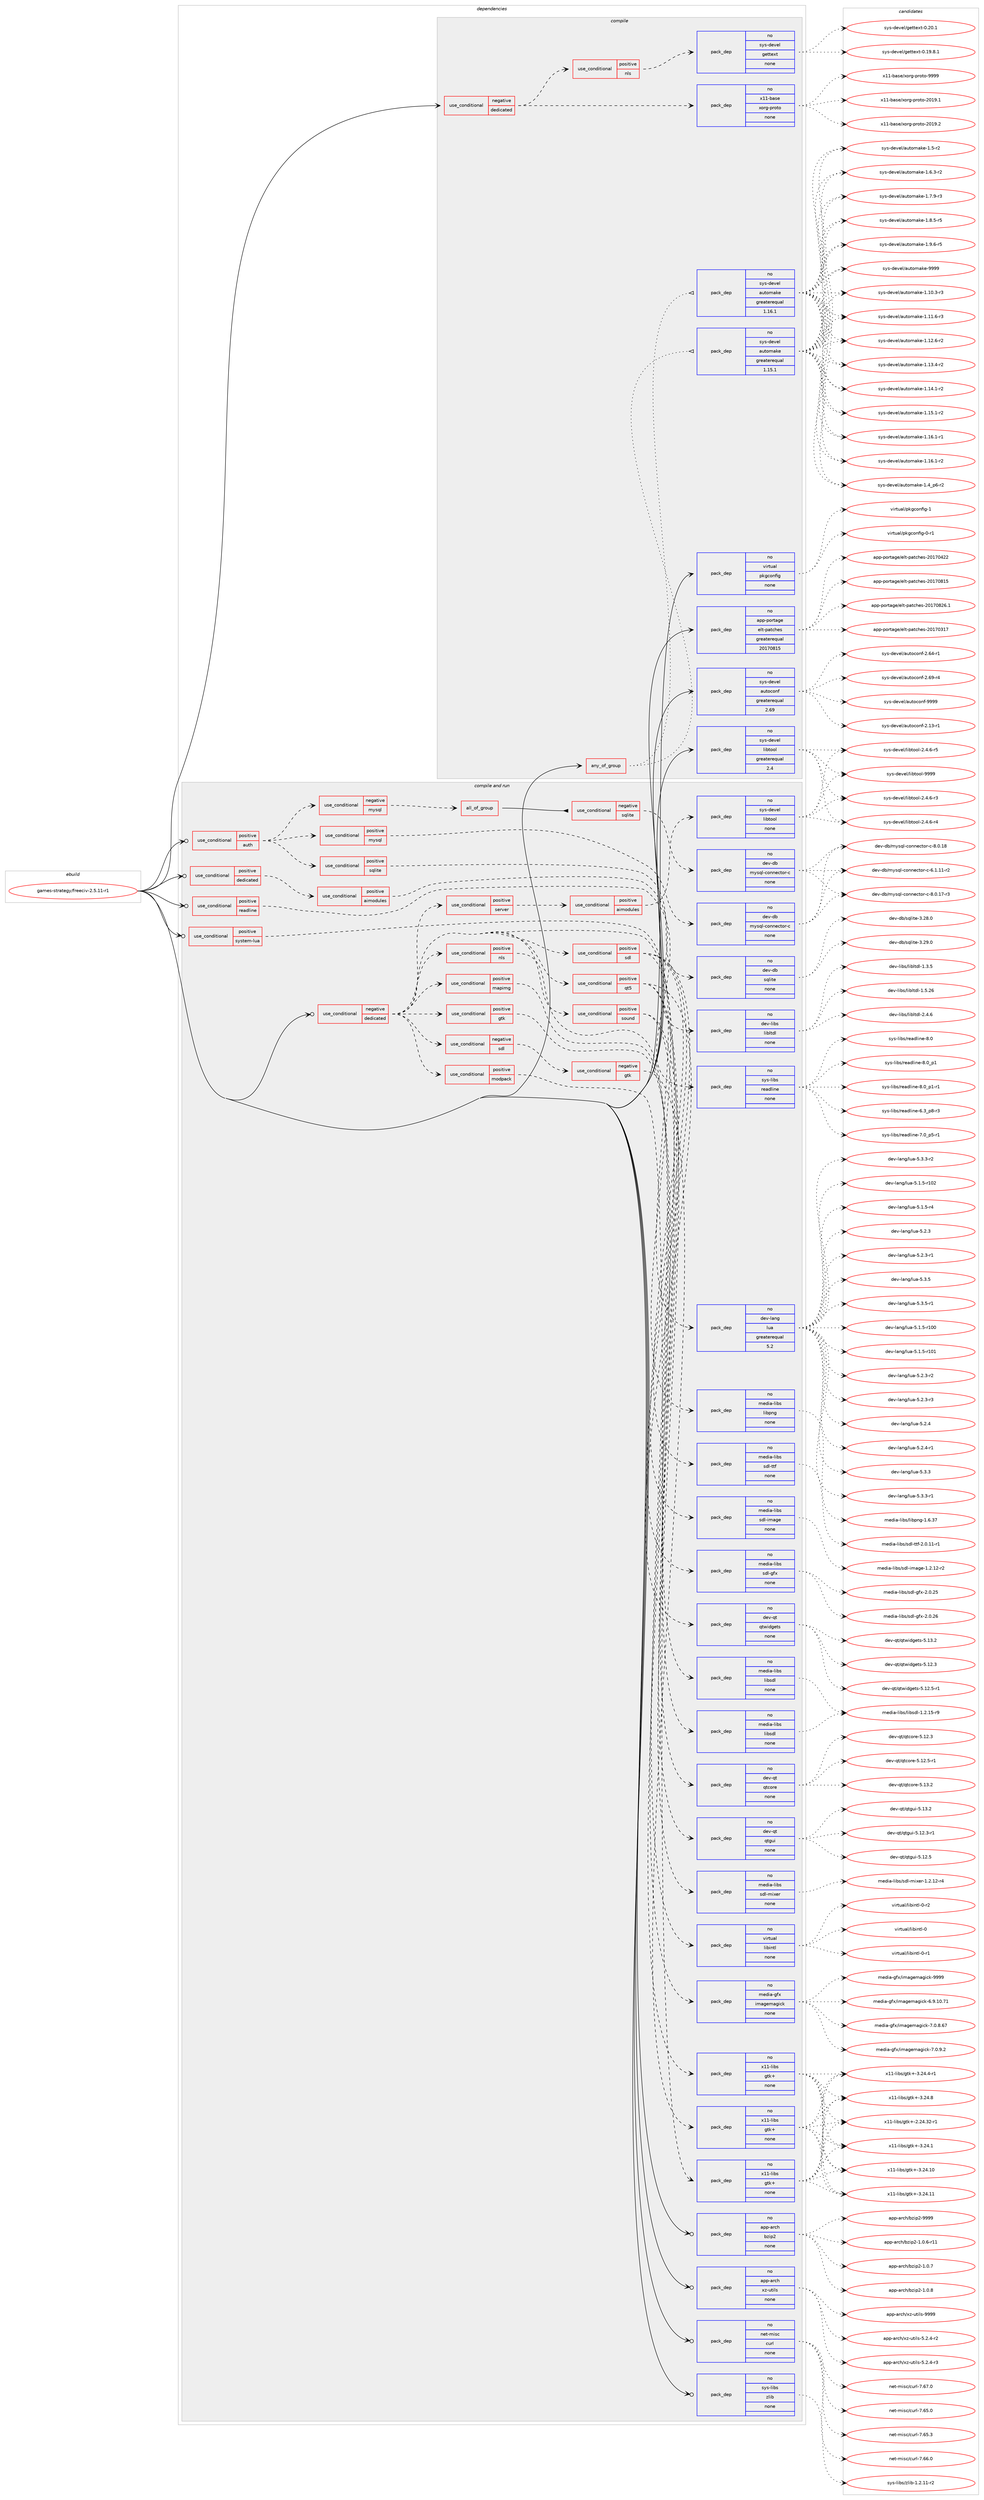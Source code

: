 digraph prolog {

# *************
# Graph options
# *************

newrank=true;
concentrate=true;
compound=true;
graph [rankdir=LR,fontname=Helvetica,fontsize=10,ranksep=1.5];#, ranksep=2.5, nodesep=0.2];
edge  [arrowhead=vee];
node  [fontname=Helvetica,fontsize=10];

# **********
# The ebuild
# **********

subgraph cluster_leftcol {
color=gray;
rank=same;
label=<<i>ebuild</i>>;
id [label="games-strategy/freeciv-2.5.11-r1", color=red, width=4, href="../games-strategy/freeciv-2.5.11-r1.svg"];
}

# ****************
# The dependencies
# ****************

subgraph cluster_midcol {
color=gray;
label=<<i>dependencies</i>>;
subgraph cluster_compile {
fillcolor="#eeeeee";
style=filled;
label=<<i>compile</i>>;
subgraph any12143 {
dependency743578 [label=<<TABLE BORDER="0" CELLBORDER="1" CELLSPACING="0" CELLPADDING="4"><TR><TD CELLPADDING="10">any_of_group</TD></TR></TABLE>>, shape=none, color=red];subgraph pack545797 {
dependency743579 [label=<<TABLE BORDER="0" CELLBORDER="1" CELLSPACING="0" CELLPADDING="4" WIDTH="220"><TR><TD ROWSPAN="6" CELLPADDING="30">pack_dep</TD></TR><TR><TD WIDTH="110">no</TD></TR><TR><TD>sys-devel</TD></TR><TR><TD>automake</TD></TR><TR><TD>greaterequal</TD></TR><TR><TD>1.16.1</TD></TR></TABLE>>, shape=none, color=blue];
}
dependency743578:e -> dependency743579:w [weight=20,style="dotted",arrowhead="oinv"];
subgraph pack545798 {
dependency743580 [label=<<TABLE BORDER="0" CELLBORDER="1" CELLSPACING="0" CELLPADDING="4" WIDTH="220"><TR><TD ROWSPAN="6" CELLPADDING="30">pack_dep</TD></TR><TR><TD WIDTH="110">no</TD></TR><TR><TD>sys-devel</TD></TR><TR><TD>automake</TD></TR><TR><TD>greaterequal</TD></TR><TR><TD>1.15.1</TD></TR></TABLE>>, shape=none, color=blue];
}
dependency743578:e -> dependency743580:w [weight=20,style="dotted",arrowhead="oinv"];
}
id:e -> dependency743578:w [weight=20,style="solid",arrowhead="vee"];
subgraph cond185259 {
dependency743581 [label=<<TABLE BORDER="0" CELLBORDER="1" CELLSPACING="0" CELLPADDING="4"><TR><TD ROWSPAN="3" CELLPADDING="10">use_conditional</TD></TR><TR><TD>negative</TD></TR><TR><TD>dedicated</TD></TR></TABLE>>, shape=none, color=red];
subgraph pack545799 {
dependency743582 [label=<<TABLE BORDER="0" CELLBORDER="1" CELLSPACING="0" CELLPADDING="4" WIDTH="220"><TR><TD ROWSPAN="6" CELLPADDING="30">pack_dep</TD></TR><TR><TD WIDTH="110">no</TD></TR><TR><TD>x11-base</TD></TR><TR><TD>xorg-proto</TD></TR><TR><TD>none</TD></TR><TR><TD></TD></TR></TABLE>>, shape=none, color=blue];
}
dependency743581:e -> dependency743582:w [weight=20,style="dashed",arrowhead="vee"];
subgraph cond185260 {
dependency743583 [label=<<TABLE BORDER="0" CELLBORDER="1" CELLSPACING="0" CELLPADDING="4"><TR><TD ROWSPAN="3" CELLPADDING="10">use_conditional</TD></TR><TR><TD>positive</TD></TR><TR><TD>nls</TD></TR></TABLE>>, shape=none, color=red];
subgraph pack545800 {
dependency743584 [label=<<TABLE BORDER="0" CELLBORDER="1" CELLSPACING="0" CELLPADDING="4" WIDTH="220"><TR><TD ROWSPAN="6" CELLPADDING="30">pack_dep</TD></TR><TR><TD WIDTH="110">no</TD></TR><TR><TD>sys-devel</TD></TR><TR><TD>gettext</TD></TR><TR><TD>none</TD></TR><TR><TD></TD></TR></TABLE>>, shape=none, color=blue];
}
dependency743583:e -> dependency743584:w [weight=20,style="dashed",arrowhead="vee"];
}
dependency743581:e -> dependency743583:w [weight=20,style="dashed",arrowhead="vee"];
}
id:e -> dependency743581:w [weight=20,style="solid",arrowhead="vee"];
subgraph pack545801 {
dependency743585 [label=<<TABLE BORDER="0" CELLBORDER="1" CELLSPACING="0" CELLPADDING="4" WIDTH="220"><TR><TD ROWSPAN="6" CELLPADDING="30">pack_dep</TD></TR><TR><TD WIDTH="110">no</TD></TR><TR><TD>app-portage</TD></TR><TR><TD>elt-patches</TD></TR><TR><TD>greaterequal</TD></TR><TR><TD>20170815</TD></TR></TABLE>>, shape=none, color=blue];
}
id:e -> dependency743585:w [weight=20,style="solid",arrowhead="vee"];
subgraph pack545802 {
dependency743586 [label=<<TABLE BORDER="0" CELLBORDER="1" CELLSPACING="0" CELLPADDING="4" WIDTH="220"><TR><TD ROWSPAN="6" CELLPADDING="30">pack_dep</TD></TR><TR><TD WIDTH="110">no</TD></TR><TR><TD>sys-devel</TD></TR><TR><TD>autoconf</TD></TR><TR><TD>greaterequal</TD></TR><TR><TD>2.69</TD></TR></TABLE>>, shape=none, color=blue];
}
id:e -> dependency743586:w [weight=20,style="solid",arrowhead="vee"];
subgraph pack545803 {
dependency743587 [label=<<TABLE BORDER="0" CELLBORDER="1" CELLSPACING="0" CELLPADDING="4" WIDTH="220"><TR><TD ROWSPAN="6" CELLPADDING="30">pack_dep</TD></TR><TR><TD WIDTH="110">no</TD></TR><TR><TD>sys-devel</TD></TR><TR><TD>libtool</TD></TR><TR><TD>greaterequal</TD></TR><TR><TD>2.4</TD></TR></TABLE>>, shape=none, color=blue];
}
id:e -> dependency743587:w [weight=20,style="solid",arrowhead="vee"];
subgraph pack545804 {
dependency743588 [label=<<TABLE BORDER="0" CELLBORDER="1" CELLSPACING="0" CELLPADDING="4" WIDTH="220"><TR><TD ROWSPAN="6" CELLPADDING="30">pack_dep</TD></TR><TR><TD WIDTH="110">no</TD></TR><TR><TD>virtual</TD></TR><TR><TD>pkgconfig</TD></TR><TR><TD>none</TD></TR><TR><TD></TD></TR></TABLE>>, shape=none, color=blue];
}
id:e -> dependency743588:w [weight=20,style="solid",arrowhead="vee"];
}
subgraph cluster_compileandrun {
fillcolor="#eeeeee";
style=filled;
label=<<i>compile and run</i>>;
subgraph cond185261 {
dependency743589 [label=<<TABLE BORDER="0" CELLBORDER="1" CELLSPACING="0" CELLPADDING="4"><TR><TD ROWSPAN="3" CELLPADDING="10">use_conditional</TD></TR><TR><TD>negative</TD></TR><TR><TD>dedicated</TD></TR></TABLE>>, shape=none, color=red];
subgraph pack545805 {
dependency743590 [label=<<TABLE BORDER="0" CELLBORDER="1" CELLSPACING="0" CELLPADDING="4" WIDTH="220"><TR><TD ROWSPAN="6" CELLPADDING="30">pack_dep</TD></TR><TR><TD WIDTH="110">no</TD></TR><TR><TD>media-libs</TD></TR><TR><TD>libpng</TD></TR><TR><TD>none</TD></TR><TR><TD></TD></TR></TABLE>>, shape=none, color=blue];
}
dependency743589:e -> dependency743590:w [weight=20,style="dashed",arrowhead="vee"];
subgraph cond185262 {
dependency743591 [label=<<TABLE BORDER="0" CELLBORDER="1" CELLSPACING="0" CELLPADDING="4"><TR><TD ROWSPAN="3" CELLPADDING="10">use_conditional</TD></TR><TR><TD>positive</TD></TR><TR><TD>gtk</TD></TR></TABLE>>, shape=none, color=red];
subgraph pack545806 {
dependency743592 [label=<<TABLE BORDER="0" CELLBORDER="1" CELLSPACING="0" CELLPADDING="4" WIDTH="220"><TR><TD ROWSPAN="6" CELLPADDING="30">pack_dep</TD></TR><TR><TD WIDTH="110">no</TD></TR><TR><TD>x11-libs</TD></TR><TR><TD>gtk+</TD></TR><TR><TD>none</TD></TR><TR><TD></TD></TR></TABLE>>, shape=none, color=blue];
}
dependency743591:e -> dependency743592:w [weight=20,style="dashed",arrowhead="vee"];
}
dependency743589:e -> dependency743591:w [weight=20,style="dashed",arrowhead="vee"];
subgraph cond185263 {
dependency743593 [label=<<TABLE BORDER="0" CELLBORDER="1" CELLSPACING="0" CELLPADDING="4"><TR><TD ROWSPAN="3" CELLPADDING="10">use_conditional</TD></TR><TR><TD>positive</TD></TR><TR><TD>mapimg</TD></TR></TABLE>>, shape=none, color=red];
subgraph pack545807 {
dependency743594 [label=<<TABLE BORDER="0" CELLBORDER="1" CELLSPACING="0" CELLPADDING="4" WIDTH="220"><TR><TD ROWSPAN="6" CELLPADDING="30">pack_dep</TD></TR><TR><TD WIDTH="110">no</TD></TR><TR><TD>media-gfx</TD></TR><TR><TD>imagemagick</TD></TR><TR><TD>none</TD></TR><TR><TD></TD></TR></TABLE>>, shape=none, color=blue];
}
dependency743593:e -> dependency743594:w [weight=20,style="dashed",arrowhead="vee"];
}
dependency743589:e -> dependency743593:w [weight=20,style="dashed",arrowhead="vee"];
subgraph cond185264 {
dependency743595 [label=<<TABLE BORDER="0" CELLBORDER="1" CELLSPACING="0" CELLPADDING="4"><TR><TD ROWSPAN="3" CELLPADDING="10">use_conditional</TD></TR><TR><TD>positive</TD></TR><TR><TD>modpack</TD></TR></TABLE>>, shape=none, color=red];
subgraph pack545808 {
dependency743596 [label=<<TABLE BORDER="0" CELLBORDER="1" CELLSPACING="0" CELLPADDING="4" WIDTH="220"><TR><TD ROWSPAN="6" CELLPADDING="30">pack_dep</TD></TR><TR><TD WIDTH="110">no</TD></TR><TR><TD>x11-libs</TD></TR><TR><TD>gtk+</TD></TR><TR><TD>none</TD></TR><TR><TD></TD></TR></TABLE>>, shape=none, color=blue];
}
dependency743595:e -> dependency743596:w [weight=20,style="dashed",arrowhead="vee"];
}
dependency743589:e -> dependency743595:w [weight=20,style="dashed",arrowhead="vee"];
subgraph cond185265 {
dependency743597 [label=<<TABLE BORDER="0" CELLBORDER="1" CELLSPACING="0" CELLPADDING="4"><TR><TD ROWSPAN="3" CELLPADDING="10">use_conditional</TD></TR><TR><TD>positive</TD></TR><TR><TD>nls</TD></TR></TABLE>>, shape=none, color=red];
subgraph pack545809 {
dependency743598 [label=<<TABLE BORDER="0" CELLBORDER="1" CELLSPACING="0" CELLPADDING="4" WIDTH="220"><TR><TD ROWSPAN="6" CELLPADDING="30">pack_dep</TD></TR><TR><TD WIDTH="110">no</TD></TR><TR><TD>virtual</TD></TR><TR><TD>libintl</TD></TR><TR><TD>none</TD></TR><TR><TD></TD></TR></TABLE>>, shape=none, color=blue];
}
dependency743597:e -> dependency743598:w [weight=20,style="dashed",arrowhead="vee"];
}
dependency743589:e -> dependency743597:w [weight=20,style="dashed",arrowhead="vee"];
subgraph cond185266 {
dependency743599 [label=<<TABLE BORDER="0" CELLBORDER="1" CELLSPACING="0" CELLPADDING="4"><TR><TD ROWSPAN="3" CELLPADDING="10">use_conditional</TD></TR><TR><TD>positive</TD></TR><TR><TD>qt5</TD></TR></TABLE>>, shape=none, color=red];
subgraph pack545810 {
dependency743600 [label=<<TABLE BORDER="0" CELLBORDER="1" CELLSPACING="0" CELLPADDING="4" WIDTH="220"><TR><TD ROWSPAN="6" CELLPADDING="30">pack_dep</TD></TR><TR><TD WIDTH="110">no</TD></TR><TR><TD>dev-qt</TD></TR><TR><TD>qtcore</TD></TR><TR><TD>none</TD></TR><TR><TD></TD></TR></TABLE>>, shape=none, color=blue];
}
dependency743599:e -> dependency743600:w [weight=20,style="dashed",arrowhead="vee"];
subgraph pack545811 {
dependency743601 [label=<<TABLE BORDER="0" CELLBORDER="1" CELLSPACING="0" CELLPADDING="4" WIDTH="220"><TR><TD ROWSPAN="6" CELLPADDING="30">pack_dep</TD></TR><TR><TD WIDTH="110">no</TD></TR><TR><TD>dev-qt</TD></TR><TR><TD>qtgui</TD></TR><TR><TD>none</TD></TR><TR><TD></TD></TR></TABLE>>, shape=none, color=blue];
}
dependency743599:e -> dependency743601:w [weight=20,style="dashed",arrowhead="vee"];
subgraph pack545812 {
dependency743602 [label=<<TABLE BORDER="0" CELLBORDER="1" CELLSPACING="0" CELLPADDING="4" WIDTH="220"><TR><TD ROWSPAN="6" CELLPADDING="30">pack_dep</TD></TR><TR><TD WIDTH="110">no</TD></TR><TR><TD>dev-qt</TD></TR><TR><TD>qtwidgets</TD></TR><TR><TD>none</TD></TR><TR><TD></TD></TR></TABLE>>, shape=none, color=blue];
}
dependency743599:e -> dependency743602:w [weight=20,style="dashed",arrowhead="vee"];
}
dependency743589:e -> dependency743599:w [weight=20,style="dashed",arrowhead="vee"];
subgraph cond185267 {
dependency743603 [label=<<TABLE BORDER="0" CELLBORDER="1" CELLSPACING="0" CELLPADDING="4"><TR><TD ROWSPAN="3" CELLPADDING="10">use_conditional</TD></TR><TR><TD>positive</TD></TR><TR><TD>sdl</TD></TR></TABLE>>, shape=none, color=red];
subgraph pack545813 {
dependency743604 [label=<<TABLE BORDER="0" CELLBORDER="1" CELLSPACING="0" CELLPADDING="4" WIDTH="220"><TR><TD ROWSPAN="6" CELLPADDING="30">pack_dep</TD></TR><TR><TD WIDTH="110">no</TD></TR><TR><TD>media-libs</TD></TR><TR><TD>libsdl</TD></TR><TR><TD>none</TD></TR><TR><TD></TD></TR></TABLE>>, shape=none, color=blue];
}
dependency743603:e -> dependency743604:w [weight=20,style="dashed",arrowhead="vee"];
subgraph pack545814 {
dependency743605 [label=<<TABLE BORDER="0" CELLBORDER="1" CELLSPACING="0" CELLPADDING="4" WIDTH="220"><TR><TD ROWSPAN="6" CELLPADDING="30">pack_dep</TD></TR><TR><TD WIDTH="110">no</TD></TR><TR><TD>media-libs</TD></TR><TR><TD>sdl-gfx</TD></TR><TR><TD>none</TD></TR><TR><TD></TD></TR></TABLE>>, shape=none, color=blue];
}
dependency743603:e -> dependency743605:w [weight=20,style="dashed",arrowhead="vee"];
subgraph pack545815 {
dependency743606 [label=<<TABLE BORDER="0" CELLBORDER="1" CELLSPACING="0" CELLPADDING="4" WIDTH="220"><TR><TD ROWSPAN="6" CELLPADDING="30">pack_dep</TD></TR><TR><TD WIDTH="110">no</TD></TR><TR><TD>media-libs</TD></TR><TR><TD>sdl-image</TD></TR><TR><TD>none</TD></TR><TR><TD></TD></TR></TABLE>>, shape=none, color=blue];
}
dependency743603:e -> dependency743606:w [weight=20,style="dashed",arrowhead="vee"];
subgraph pack545816 {
dependency743607 [label=<<TABLE BORDER="0" CELLBORDER="1" CELLSPACING="0" CELLPADDING="4" WIDTH="220"><TR><TD ROWSPAN="6" CELLPADDING="30">pack_dep</TD></TR><TR><TD WIDTH="110">no</TD></TR><TR><TD>media-libs</TD></TR><TR><TD>sdl-ttf</TD></TR><TR><TD>none</TD></TR><TR><TD></TD></TR></TABLE>>, shape=none, color=blue];
}
dependency743603:e -> dependency743607:w [weight=20,style="dashed",arrowhead="vee"];
}
dependency743589:e -> dependency743603:w [weight=20,style="dashed",arrowhead="vee"];
subgraph cond185268 {
dependency743608 [label=<<TABLE BORDER="0" CELLBORDER="1" CELLSPACING="0" CELLPADDING="4"><TR><TD ROWSPAN="3" CELLPADDING="10">use_conditional</TD></TR><TR><TD>positive</TD></TR><TR><TD>server</TD></TR></TABLE>>, shape=none, color=red];
subgraph cond185269 {
dependency743609 [label=<<TABLE BORDER="0" CELLBORDER="1" CELLSPACING="0" CELLPADDING="4"><TR><TD ROWSPAN="3" CELLPADDING="10">use_conditional</TD></TR><TR><TD>positive</TD></TR><TR><TD>aimodules</TD></TR></TABLE>>, shape=none, color=red];
subgraph pack545817 {
dependency743610 [label=<<TABLE BORDER="0" CELLBORDER="1" CELLSPACING="0" CELLPADDING="4" WIDTH="220"><TR><TD ROWSPAN="6" CELLPADDING="30">pack_dep</TD></TR><TR><TD WIDTH="110">no</TD></TR><TR><TD>sys-devel</TD></TR><TR><TD>libtool</TD></TR><TR><TD>none</TD></TR><TR><TD></TD></TR></TABLE>>, shape=none, color=blue];
}
dependency743609:e -> dependency743610:w [weight=20,style="dashed",arrowhead="vee"];
}
dependency743608:e -> dependency743609:w [weight=20,style="dashed",arrowhead="vee"];
}
dependency743589:e -> dependency743608:w [weight=20,style="dashed",arrowhead="vee"];
subgraph cond185270 {
dependency743611 [label=<<TABLE BORDER="0" CELLBORDER="1" CELLSPACING="0" CELLPADDING="4"><TR><TD ROWSPAN="3" CELLPADDING="10">use_conditional</TD></TR><TR><TD>positive</TD></TR><TR><TD>sound</TD></TR></TABLE>>, shape=none, color=red];
subgraph pack545818 {
dependency743612 [label=<<TABLE BORDER="0" CELLBORDER="1" CELLSPACING="0" CELLPADDING="4" WIDTH="220"><TR><TD ROWSPAN="6" CELLPADDING="30">pack_dep</TD></TR><TR><TD WIDTH="110">no</TD></TR><TR><TD>media-libs</TD></TR><TR><TD>libsdl</TD></TR><TR><TD>none</TD></TR><TR><TD></TD></TR></TABLE>>, shape=none, color=blue];
}
dependency743611:e -> dependency743612:w [weight=20,style="dashed",arrowhead="vee"];
subgraph pack545819 {
dependency743613 [label=<<TABLE BORDER="0" CELLBORDER="1" CELLSPACING="0" CELLPADDING="4" WIDTH="220"><TR><TD ROWSPAN="6" CELLPADDING="30">pack_dep</TD></TR><TR><TD WIDTH="110">no</TD></TR><TR><TD>media-libs</TD></TR><TR><TD>sdl-mixer</TD></TR><TR><TD>none</TD></TR><TR><TD></TD></TR></TABLE>>, shape=none, color=blue];
}
dependency743611:e -> dependency743613:w [weight=20,style="dashed",arrowhead="vee"];
}
dependency743589:e -> dependency743611:w [weight=20,style="dashed",arrowhead="vee"];
subgraph cond185271 {
dependency743614 [label=<<TABLE BORDER="0" CELLBORDER="1" CELLSPACING="0" CELLPADDING="4"><TR><TD ROWSPAN="3" CELLPADDING="10">use_conditional</TD></TR><TR><TD>negative</TD></TR><TR><TD>sdl</TD></TR></TABLE>>, shape=none, color=red];
subgraph cond185272 {
dependency743615 [label=<<TABLE BORDER="0" CELLBORDER="1" CELLSPACING="0" CELLPADDING="4"><TR><TD ROWSPAN="3" CELLPADDING="10">use_conditional</TD></TR><TR><TD>negative</TD></TR><TR><TD>gtk</TD></TR></TABLE>>, shape=none, color=red];
subgraph pack545820 {
dependency743616 [label=<<TABLE BORDER="0" CELLBORDER="1" CELLSPACING="0" CELLPADDING="4" WIDTH="220"><TR><TD ROWSPAN="6" CELLPADDING="30">pack_dep</TD></TR><TR><TD WIDTH="110">no</TD></TR><TR><TD>x11-libs</TD></TR><TR><TD>gtk+</TD></TR><TR><TD>none</TD></TR><TR><TD></TD></TR></TABLE>>, shape=none, color=blue];
}
dependency743615:e -> dependency743616:w [weight=20,style="dashed",arrowhead="vee"];
}
dependency743614:e -> dependency743615:w [weight=20,style="dashed",arrowhead="vee"];
}
dependency743589:e -> dependency743614:w [weight=20,style="dashed",arrowhead="vee"];
}
id:e -> dependency743589:w [weight=20,style="solid",arrowhead="odotvee"];
subgraph cond185273 {
dependency743617 [label=<<TABLE BORDER="0" CELLBORDER="1" CELLSPACING="0" CELLPADDING="4"><TR><TD ROWSPAN="3" CELLPADDING="10">use_conditional</TD></TR><TR><TD>positive</TD></TR><TR><TD>auth</TD></TR></TABLE>>, shape=none, color=red];
subgraph cond185274 {
dependency743618 [label=<<TABLE BORDER="0" CELLBORDER="1" CELLSPACING="0" CELLPADDING="4"><TR><TD ROWSPAN="3" CELLPADDING="10">use_conditional</TD></TR><TR><TD>positive</TD></TR><TR><TD>mysql</TD></TR></TABLE>>, shape=none, color=red];
subgraph pack545821 {
dependency743619 [label=<<TABLE BORDER="0" CELLBORDER="1" CELLSPACING="0" CELLPADDING="4" WIDTH="220"><TR><TD ROWSPAN="6" CELLPADDING="30">pack_dep</TD></TR><TR><TD WIDTH="110">no</TD></TR><TR><TD>dev-db</TD></TR><TR><TD>mysql-connector-c</TD></TR><TR><TD>none</TD></TR><TR><TD></TD></TR></TABLE>>, shape=none, color=blue];
}
dependency743618:e -> dependency743619:w [weight=20,style="dashed",arrowhead="vee"];
}
dependency743617:e -> dependency743618:w [weight=20,style="dashed",arrowhead="vee"];
subgraph cond185275 {
dependency743620 [label=<<TABLE BORDER="0" CELLBORDER="1" CELLSPACING="0" CELLPADDING="4"><TR><TD ROWSPAN="3" CELLPADDING="10">use_conditional</TD></TR><TR><TD>positive</TD></TR><TR><TD>sqlite</TD></TR></TABLE>>, shape=none, color=red];
subgraph pack545822 {
dependency743621 [label=<<TABLE BORDER="0" CELLBORDER="1" CELLSPACING="0" CELLPADDING="4" WIDTH="220"><TR><TD ROWSPAN="6" CELLPADDING="30">pack_dep</TD></TR><TR><TD WIDTH="110">no</TD></TR><TR><TD>dev-db</TD></TR><TR><TD>sqlite</TD></TR><TR><TD>none</TD></TR><TR><TD></TD></TR></TABLE>>, shape=none, color=blue];
}
dependency743620:e -> dependency743621:w [weight=20,style="dashed",arrowhead="vee"];
}
dependency743617:e -> dependency743620:w [weight=20,style="dashed",arrowhead="vee"];
subgraph cond185276 {
dependency743622 [label=<<TABLE BORDER="0" CELLBORDER="1" CELLSPACING="0" CELLPADDING="4"><TR><TD ROWSPAN="3" CELLPADDING="10">use_conditional</TD></TR><TR><TD>negative</TD></TR><TR><TD>mysql</TD></TR></TABLE>>, shape=none, color=red];
subgraph all382 {
dependency743623 [label=<<TABLE BORDER="0" CELLBORDER="1" CELLSPACING="0" CELLPADDING="4"><TR><TD CELLPADDING="10">all_of_group</TD></TR></TABLE>>, shape=none, color=red];subgraph cond185277 {
dependency743624 [label=<<TABLE BORDER="0" CELLBORDER="1" CELLSPACING="0" CELLPADDING="4"><TR><TD ROWSPAN="3" CELLPADDING="10">use_conditional</TD></TR><TR><TD>negative</TD></TR><TR><TD>sqlite</TD></TR></TABLE>>, shape=none, color=red];
subgraph pack545823 {
dependency743625 [label=<<TABLE BORDER="0" CELLBORDER="1" CELLSPACING="0" CELLPADDING="4" WIDTH="220"><TR><TD ROWSPAN="6" CELLPADDING="30">pack_dep</TD></TR><TR><TD WIDTH="110">no</TD></TR><TR><TD>dev-db</TD></TR><TR><TD>mysql-connector-c</TD></TR><TR><TD>none</TD></TR><TR><TD></TD></TR></TABLE>>, shape=none, color=blue];
}
dependency743624:e -> dependency743625:w [weight=20,style="dashed",arrowhead="vee"];
}
dependency743623:e -> dependency743624:w [weight=20,style="solid",arrowhead="inv"];
}
dependency743622:e -> dependency743623:w [weight=20,style="dashed",arrowhead="vee"];
}
dependency743617:e -> dependency743622:w [weight=20,style="dashed",arrowhead="vee"];
}
id:e -> dependency743617:w [weight=20,style="solid",arrowhead="odotvee"];
subgraph cond185278 {
dependency743626 [label=<<TABLE BORDER="0" CELLBORDER="1" CELLSPACING="0" CELLPADDING="4"><TR><TD ROWSPAN="3" CELLPADDING="10">use_conditional</TD></TR><TR><TD>positive</TD></TR><TR><TD>dedicated</TD></TR></TABLE>>, shape=none, color=red];
subgraph cond185279 {
dependency743627 [label=<<TABLE BORDER="0" CELLBORDER="1" CELLSPACING="0" CELLPADDING="4"><TR><TD ROWSPAN="3" CELLPADDING="10">use_conditional</TD></TR><TR><TD>positive</TD></TR><TR><TD>aimodules</TD></TR></TABLE>>, shape=none, color=red];
subgraph pack545824 {
dependency743628 [label=<<TABLE BORDER="0" CELLBORDER="1" CELLSPACING="0" CELLPADDING="4" WIDTH="220"><TR><TD ROWSPAN="6" CELLPADDING="30">pack_dep</TD></TR><TR><TD WIDTH="110">no</TD></TR><TR><TD>dev-libs</TD></TR><TR><TD>libltdl</TD></TR><TR><TD>none</TD></TR><TR><TD></TD></TR></TABLE>>, shape=none, color=blue];
}
dependency743627:e -> dependency743628:w [weight=20,style="dashed",arrowhead="vee"];
}
dependency743626:e -> dependency743627:w [weight=20,style="dashed",arrowhead="vee"];
}
id:e -> dependency743626:w [weight=20,style="solid",arrowhead="odotvee"];
subgraph cond185280 {
dependency743629 [label=<<TABLE BORDER="0" CELLBORDER="1" CELLSPACING="0" CELLPADDING="4"><TR><TD ROWSPAN="3" CELLPADDING="10">use_conditional</TD></TR><TR><TD>positive</TD></TR><TR><TD>readline</TD></TR></TABLE>>, shape=none, color=red];
subgraph pack545825 {
dependency743630 [label=<<TABLE BORDER="0" CELLBORDER="1" CELLSPACING="0" CELLPADDING="4" WIDTH="220"><TR><TD ROWSPAN="6" CELLPADDING="30">pack_dep</TD></TR><TR><TD WIDTH="110">no</TD></TR><TR><TD>sys-libs</TD></TR><TR><TD>readline</TD></TR><TR><TD>none</TD></TR><TR><TD></TD></TR></TABLE>>, shape=none, color=blue];
}
dependency743629:e -> dependency743630:w [weight=20,style="dashed",arrowhead="vee"];
}
id:e -> dependency743629:w [weight=20,style="solid",arrowhead="odotvee"];
subgraph cond185281 {
dependency743631 [label=<<TABLE BORDER="0" CELLBORDER="1" CELLSPACING="0" CELLPADDING="4"><TR><TD ROWSPAN="3" CELLPADDING="10">use_conditional</TD></TR><TR><TD>positive</TD></TR><TR><TD>system-lua</TD></TR></TABLE>>, shape=none, color=red];
subgraph pack545826 {
dependency743632 [label=<<TABLE BORDER="0" CELLBORDER="1" CELLSPACING="0" CELLPADDING="4" WIDTH="220"><TR><TD ROWSPAN="6" CELLPADDING="30">pack_dep</TD></TR><TR><TD WIDTH="110">no</TD></TR><TR><TD>dev-lang</TD></TR><TR><TD>lua</TD></TR><TR><TD>greaterequal</TD></TR><TR><TD>5.2</TD></TR></TABLE>>, shape=none, color=blue];
}
dependency743631:e -> dependency743632:w [weight=20,style="dashed",arrowhead="vee"];
}
id:e -> dependency743631:w [weight=20,style="solid",arrowhead="odotvee"];
subgraph pack545827 {
dependency743633 [label=<<TABLE BORDER="0" CELLBORDER="1" CELLSPACING="0" CELLPADDING="4" WIDTH="220"><TR><TD ROWSPAN="6" CELLPADDING="30">pack_dep</TD></TR><TR><TD WIDTH="110">no</TD></TR><TR><TD>app-arch</TD></TR><TR><TD>bzip2</TD></TR><TR><TD>none</TD></TR><TR><TD></TD></TR></TABLE>>, shape=none, color=blue];
}
id:e -> dependency743633:w [weight=20,style="solid",arrowhead="odotvee"];
subgraph pack545828 {
dependency743634 [label=<<TABLE BORDER="0" CELLBORDER="1" CELLSPACING="0" CELLPADDING="4" WIDTH="220"><TR><TD ROWSPAN="6" CELLPADDING="30">pack_dep</TD></TR><TR><TD WIDTH="110">no</TD></TR><TR><TD>app-arch</TD></TR><TR><TD>xz-utils</TD></TR><TR><TD>none</TD></TR><TR><TD></TD></TR></TABLE>>, shape=none, color=blue];
}
id:e -> dependency743634:w [weight=20,style="solid",arrowhead="odotvee"];
subgraph pack545829 {
dependency743635 [label=<<TABLE BORDER="0" CELLBORDER="1" CELLSPACING="0" CELLPADDING="4" WIDTH="220"><TR><TD ROWSPAN="6" CELLPADDING="30">pack_dep</TD></TR><TR><TD WIDTH="110">no</TD></TR><TR><TD>net-misc</TD></TR><TR><TD>curl</TD></TR><TR><TD>none</TD></TR><TR><TD></TD></TR></TABLE>>, shape=none, color=blue];
}
id:e -> dependency743635:w [weight=20,style="solid",arrowhead="odotvee"];
subgraph pack545830 {
dependency743636 [label=<<TABLE BORDER="0" CELLBORDER="1" CELLSPACING="0" CELLPADDING="4" WIDTH="220"><TR><TD ROWSPAN="6" CELLPADDING="30">pack_dep</TD></TR><TR><TD WIDTH="110">no</TD></TR><TR><TD>sys-libs</TD></TR><TR><TD>zlib</TD></TR><TR><TD>none</TD></TR><TR><TD></TD></TR></TABLE>>, shape=none, color=blue];
}
id:e -> dependency743636:w [weight=20,style="solid",arrowhead="odotvee"];
}
subgraph cluster_run {
fillcolor="#eeeeee";
style=filled;
label=<<i>run</i>>;
}
}

# **************
# The candidates
# **************

subgraph cluster_choices {
rank=same;
color=gray;
label=<<i>candidates</i>>;

subgraph choice545797 {
color=black;
nodesep=1;
choice11512111545100101118101108479711711611110997107101454946494846514511451 [label="sys-devel/automake-1.10.3-r3", color=red, width=4,href="../sys-devel/automake-1.10.3-r3.svg"];
choice11512111545100101118101108479711711611110997107101454946494946544511451 [label="sys-devel/automake-1.11.6-r3", color=red, width=4,href="../sys-devel/automake-1.11.6-r3.svg"];
choice11512111545100101118101108479711711611110997107101454946495046544511450 [label="sys-devel/automake-1.12.6-r2", color=red, width=4,href="../sys-devel/automake-1.12.6-r2.svg"];
choice11512111545100101118101108479711711611110997107101454946495146524511450 [label="sys-devel/automake-1.13.4-r2", color=red, width=4,href="../sys-devel/automake-1.13.4-r2.svg"];
choice11512111545100101118101108479711711611110997107101454946495246494511450 [label="sys-devel/automake-1.14.1-r2", color=red, width=4,href="../sys-devel/automake-1.14.1-r2.svg"];
choice11512111545100101118101108479711711611110997107101454946495346494511450 [label="sys-devel/automake-1.15.1-r2", color=red, width=4,href="../sys-devel/automake-1.15.1-r2.svg"];
choice11512111545100101118101108479711711611110997107101454946495446494511449 [label="sys-devel/automake-1.16.1-r1", color=red, width=4,href="../sys-devel/automake-1.16.1-r1.svg"];
choice11512111545100101118101108479711711611110997107101454946495446494511450 [label="sys-devel/automake-1.16.1-r2", color=red, width=4,href="../sys-devel/automake-1.16.1-r2.svg"];
choice115121115451001011181011084797117116111109971071014549465295112544511450 [label="sys-devel/automake-1.4_p6-r2", color=red, width=4,href="../sys-devel/automake-1.4_p6-r2.svg"];
choice11512111545100101118101108479711711611110997107101454946534511450 [label="sys-devel/automake-1.5-r2", color=red, width=4,href="../sys-devel/automake-1.5-r2.svg"];
choice115121115451001011181011084797117116111109971071014549465446514511450 [label="sys-devel/automake-1.6.3-r2", color=red, width=4,href="../sys-devel/automake-1.6.3-r2.svg"];
choice115121115451001011181011084797117116111109971071014549465546574511451 [label="sys-devel/automake-1.7.9-r3", color=red, width=4,href="../sys-devel/automake-1.7.9-r3.svg"];
choice115121115451001011181011084797117116111109971071014549465646534511453 [label="sys-devel/automake-1.8.5-r5", color=red, width=4,href="../sys-devel/automake-1.8.5-r5.svg"];
choice115121115451001011181011084797117116111109971071014549465746544511453 [label="sys-devel/automake-1.9.6-r5", color=red, width=4,href="../sys-devel/automake-1.9.6-r5.svg"];
choice115121115451001011181011084797117116111109971071014557575757 [label="sys-devel/automake-9999", color=red, width=4,href="../sys-devel/automake-9999.svg"];
dependency743579:e -> choice11512111545100101118101108479711711611110997107101454946494846514511451:w [style=dotted,weight="100"];
dependency743579:e -> choice11512111545100101118101108479711711611110997107101454946494946544511451:w [style=dotted,weight="100"];
dependency743579:e -> choice11512111545100101118101108479711711611110997107101454946495046544511450:w [style=dotted,weight="100"];
dependency743579:e -> choice11512111545100101118101108479711711611110997107101454946495146524511450:w [style=dotted,weight="100"];
dependency743579:e -> choice11512111545100101118101108479711711611110997107101454946495246494511450:w [style=dotted,weight="100"];
dependency743579:e -> choice11512111545100101118101108479711711611110997107101454946495346494511450:w [style=dotted,weight="100"];
dependency743579:e -> choice11512111545100101118101108479711711611110997107101454946495446494511449:w [style=dotted,weight="100"];
dependency743579:e -> choice11512111545100101118101108479711711611110997107101454946495446494511450:w [style=dotted,weight="100"];
dependency743579:e -> choice115121115451001011181011084797117116111109971071014549465295112544511450:w [style=dotted,weight="100"];
dependency743579:e -> choice11512111545100101118101108479711711611110997107101454946534511450:w [style=dotted,weight="100"];
dependency743579:e -> choice115121115451001011181011084797117116111109971071014549465446514511450:w [style=dotted,weight="100"];
dependency743579:e -> choice115121115451001011181011084797117116111109971071014549465546574511451:w [style=dotted,weight="100"];
dependency743579:e -> choice115121115451001011181011084797117116111109971071014549465646534511453:w [style=dotted,weight="100"];
dependency743579:e -> choice115121115451001011181011084797117116111109971071014549465746544511453:w [style=dotted,weight="100"];
dependency743579:e -> choice115121115451001011181011084797117116111109971071014557575757:w [style=dotted,weight="100"];
}
subgraph choice545798 {
color=black;
nodesep=1;
choice11512111545100101118101108479711711611110997107101454946494846514511451 [label="sys-devel/automake-1.10.3-r3", color=red, width=4,href="../sys-devel/automake-1.10.3-r3.svg"];
choice11512111545100101118101108479711711611110997107101454946494946544511451 [label="sys-devel/automake-1.11.6-r3", color=red, width=4,href="../sys-devel/automake-1.11.6-r3.svg"];
choice11512111545100101118101108479711711611110997107101454946495046544511450 [label="sys-devel/automake-1.12.6-r2", color=red, width=4,href="../sys-devel/automake-1.12.6-r2.svg"];
choice11512111545100101118101108479711711611110997107101454946495146524511450 [label="sys-devel/automake-1.13.4-r2", color=red, width=4,href="../sys-devel/automake-1.13.4-r2.svg"];
choice11512111545100101118101108479711711611110997107101454946495246494511450 [label="sys-devel/automake-1.14.1-r2", color=red, width=4,href="../sys-devel/automake-1.14.1-r2.svg"];
choice11512111545100101118101108479711711611110997107101454946495346494511450 [label="sys-devel/automake-1.15.1-r2", color=red, width=4,href="../sys-devel/automake-1.15.1-r2.svg"];
choice11512111545100101118101108479711711611110997107101454946495446494511449 [label="sys-devel/automake-1.16.1-r1", color=red, width=4,href="../sys-devel/automake-1.16.1-r1.svg"];
choice11512111545100101118101108479711711611110997107101454946495446494511450 [label="sys-devel/automake-1.16.1-r2", color=red, width=4,href="../sys-devel/automake-1.16.1-r2.svg"];
choice115121115451001011181011084797117116111109971071014549465295112544511450 [label="sys-devel/automake-1.4_p6-r2", color=red, width=4,href="../sys-devel/automake-1.4_p6-r2.svg"];
choice11512111545100101118101108479711711611110997107101454946534511450 [label="sys-devel/automake-1.5-r2", color=red, width=4,href="../sys-devel/automake-1.5-r2.svg"];
choice115121115451001011181011084797117116111109971071014549465446514511450 [label="sys-devel/automake-1.6.3-r2", color=red, width=4,href="../sys-devel/automake-1.6.3-r2.svg"];
choice115121115451001011181011084797117116111109971071014549465546574511451 [label="sys-devel/automake-1.7.9-r3", color=red, width=4,href="../sys-devel/automake-1.7.9-r3.svg"];
choice115121115451001011181011084797117116111109971071014549465646534511453 [label="sys-devel/automake-1.8.5-r5", color=red, width=4,href="../sys-devel/automake-1.8.5-r5.svg"];
choice115121115451001011181011084797117116111109971071014549465746544511453 [label="sys-devel/automake-1.9.6-r5", color=red, width=4,href="../sys-devel/automake-1.9.6-r5.svg"];
choice115121115451001011181011084797117116111109971071014557575757 [label="sys-devel/automake-9999", color=red, width=4,href="../sys-devel/automake-9999.svg"];
dependency743580:e -> choice11512111545100101118101108479711711611110997107101454946494846514511451:w [style=dotted,weight="100"];
dependency743580:e -> choice11512111545100101118101108479711711611110997107101454946494946544511451:w [style=dotted,weight="100"];
dependency743580:e -> choice11512111545100101118101108479711711611110997107101454946495046544511450:w [style=dotted,weight="100"];
dependency743580:e -> choice11512111545100101118101108479711711611110997107101454946495146524511450:w [style=dotted,weight="100"];
dependency743580:e -> choice11512111545100101118101108479711711611110997107101454946495246494511450:w [style=dotted,weight="100"];
dependency743580:e -> choice11512111545100101118101108479711711611110997107101454946495346494511450:w [style=dotted,weight="100"];
dependency743580:e -> choice11512111545100101118101108479711711611110997107101454946495446494511449:w [style=dotted,weight="100"];
dependency743580:e -> choice11512111545100101118101108479711711611110997107101454946495446494511450:w [style=dotted,weight="100"];
dependency743580:e -> choice115121115451001011181011084797117116111109971071014549465295112544511450:w [style=dotted,weight="100"];
dependency743580:e -> choice11512111545100101118101108479711711611110997107101454946534511450:w [style=dotted,weight="100"];
dependency743580:e -> choice115121115451001011181011084797117116111109971071014549465446514511450:w [style=dotted,weight="100"];
dependency743580:e -> choice115121115451001011181011084797117116111109971071014549465546574511451:w [style=dotted,weight="100"];
dependency743580:e -> choice115121115451001011181011084797117116111109971071014549465646534511453:w [style=dotted,weight="100"];
dependency743580:e -> choice115121115451001011181011084797117116111109971071014549465746544511453:w [style=dotted,weight="100"];
dependency743580:e -> choice115121115451001011181011084797117116111109971071014557575757:w [style=dotted,weight="100"];
}
subgraph choice545799 {
color=black;
nodesep=1;
choice1204949459897115101471201111141034511211411111611145504849574649 [label="x11-base/xorg-proto-2019.1", color=red, width=4,href="../x11-base/xorg-proto-2019.1.svg"];
choice1204949459897115101471201111141034511211411111611145504849574650 [label="x11-base/xorg-proto-2019.2", color=red, width=4,href="../x11-base/xorg-proto-2019.2.svg"];
choice120494945989711510147120111114103451121141111161114557575757 [label="x11-base/xorg-proto-9999", color=red, width=4,href="../x11-base/xorg-proto-9999.svg"];
dependency743582:e -> choice1204949459897115101471201111141034511211411111611145504849574649:w [style=dotted,weight="100"];
dependency743582:e -> choice1204949459897115101471201111141034511211411111611145504849574650:w [style=dotted,weight="100"];
dependency743582:e -> choice120494945989711510147120111114103451121141111161114557575757:w [style=dotted,weight="100"];
}
subgraph choice545800 {
color=black;
nodesep=1;
choice1151211154510010111810110847103101116116101120116454846495746564649 [label="sys-devel/gettext-0.19.8.1", color=red, width=4,href="../sys-devel/gettext-0.19.8.1.svg"];
choice115121115451001011181011084710310111611610112011645484650484649 [label="sys-devel/gettext-0.20.1", color=red, width=4,href="../sys-devel/gettext-0.20.1.svg"];
dependency743584:e -> choice1151211154510010111810110847103101116116101120116454846495746564649:w [style=dotted,weight="100"];
dependency743584:e -> choice115121115451001011181011084710310111611610112011645484650484649:w [style=dotted,weight="100"];
}
subgraph choice545801 {
color=black;
nodesep=1;
choice97112112451121111141169710310147101108116451129711699104101115455048495548514955 [label="app-portage/elt-patches-20170317", color=red, width=4,href="../app-portage/elt-patches-20170317.svg"];
choice97112112451121111141169710310147101108116451129711699104101115455048495548525050 [label="app-portage/elt-patches-20170422", color=red, width=4,href="../app-portage/elt-patches-20170422.svg"];
choice97112112451121111141169710310147101108116451129711699104101115455048495548564953 [label="app-portage/elt-patches-20170815", color=red, width=4,href="../app-portage/elt-patches-20170815.svg"];
choice971121124511211111411697103101471011081164511297116991041011154550484955485650544649 [label="app-portage/elt-patches-20170826.1", color=red, width=4,href="../app-portage/elt-patches-20170826.1.svg"];
dependency743585:e -> choice97112112451121111141169710310147101108116451129711699104101115455048495548514955:w [style=dotted,weight="100"];
dependency743585:e -> choice97112112451121111141169710310147101108116451129711699104101115455048495548525050:w [style=dotted,weight="100"];
dependency743585:e -> choice97112112451121111141169710310147101108116451129711699104101115455048495548564953:w [style=dotted,weight="100"];
dependency743585:e -> choice971121124511211111411697103101471011081164511297116991041011154550484955485650544649:w [style=dotted,weight="100"];
}
subgraph choice545802 {
color=black;
nodesep=1;
choice1151211154510010111810110847971171161119911111010245504649514511449 [label="sys-devel/autoconf-2.13-r1", color=red, width=4,href="../sys-devel/autoconf-2.13-r1.svg"];
choice1151211154510010111810110847971171161119911111010245504654524511449 [label="sys-devel/autoconf-2.64-r1", color=red, width=4,href="../sys-devel/autoconf-2.64-r1.svg"];
choice1151211154510010111810110847971171161119911111010245504654574511452 [label="sys-devel/autoconf-2.69-r4", color=red, width=4,href="../sys-devel/autoconf-2.69-r4.svg"];
choice115121115451001011181011084797117116111991111101024557575757 [label="sys-devel/autoconf-9999", color=red, width=4,href="../sys-devel/autoconf-9999.svg"];
dependency743586:e -> choice1151211154510010111810110847971171161119911111010245504649514511449:w [style=dotted,weight="100"];
dependency743586:e -> choice1151211154510010111810110847971171161119911111010245504654524511449:w [style=dotted,weight="100"];
dependency743586:e -> choice1151211154510010111810110847971171161119911111010245504654574511452:w [style=dotted,weight="100"];
dependency743586:e -> choice115121115451001011181011084797117116111991111101024557575757:w [style=dotted,weight="100"];
}
subgraph choice545803 {
color=black;
nodesep=1;
choice1151211154510010111810110847108105981161111111084550465246544511451 [label="sys-devel/libtool-2.4.6-r3", color=red, width=4,href="../sys-devel/libtool-2.4.6-r3.svg"];
choice1151211154510010111810110847108105981161111111084550465246544511452 [label="sys-devel/libtool-2.4.6-r4", color=red, width=4,href="../sys-devel/libtool-2.4.6-r4.svg"];
choice1151211154510010111810110847108105981161111111084550465246544511453 [label="sys-devel/libtool-2.4.6-r5", color=red, width=4,href="../sys-devel/libtool-2.4.6-r5.svg"];
choice1151211154510010111810110847108105981161111111084557575757 [label="sys-devel/libtool-9999", color=red, width=4,href="../sys-devel/libtool-9999.svg"];
dependency743587:e -> choice1151211154510010111810110847108105981161111111084550465246544511451:w [style=dotted,weight="100"];
dependency743587:e -> choice1151211154510010111810110847108105981161111111084550465246544511452:w [style=dotted,weight="100"];
dependency743587:e -> choice1151211154510010111810110847108105981161111111084550465246544511453:w [style=dotted,weight="100"];
dependency743587:e -> choice1151211154510010111810110847108105981161111111084557575757:w [style=dotted,weight="100"];
}
subgraph choice545804 {
color=black;
nodesep=1;
choice11810511411611797108471121071039911111010210510345484511449 [label="virtual/pkgconfig-0-r1", color=red, width=4,href="../virtual/pkgconfig-0-r1.svg"];
choice1181051141161179710847112107103991111101021051034549 [label="virtual/pkgconfig-1", color=red, width=4,href="../virtual/pkgconfig-1.svg"];
dependency743588:e -> choice11810511411611797108471121071039911111010210510345484511449:w [style=dotted,weight="100"];
dependency743588:e -> choice1181051141161179710847112107103991111101021051034549:w [style=dotted,weight="100"];
}
subgraph choice545805 {
color=black;
nodesep=1;
choice109101100105974510810598115471081059811211010345494654465155 [label="media-libs/libpng-1.6.37", color=red, width=4,href="../media-libs/libpng-1.6.37.svg"];
dependency743590:e -> choice109101100105974510810598115471081059811211010345494654465155:w [style=dotted,weight="100"];
}
subgraph choice545806 {
color=black;
nodesep=1;
choice12049494510810598115471031161074345504650524651504511449 [label="x11-libs/gtk+-2.24.32-r1", color=red, width=4,href="../x11-libs/gtk+-2.24.32-r1.svg"];
choice12049494510810598115471031161074345514650524649 [label="x11-libs/gtk+-3.24.1", color=red, width=4,href="../x11-libs/gtk+-3.24.1.svg"];
choice1204949451081059811547103116107434551465052464948 [label="x11-libs/gtk+-3.24.10", color=red, width=4,href="../x11-libs/gtk+-3.24.10.svg"];
choice1204949451081059811547103116107434551465052464949 [label="x11-libs/gtk+-3.24.11", color=red, width=4,href="../x11-libs/gtk+-3.24.11.svg"];
choice120494945108105981154710311610743455146505246524511449 [label="x11-libs/gtk+-3.24.4-r1", color=red, width=4,href="../x11-libs/gtk+-3.24.4-r1.svg"];
choice12049494510810598115471031161074345514650524656 [label="x11-libs/gtk+-3.24.8", color=red, width=4,href="../x11-libs/gtk+-3.24.8.svg"];
dependency743592:e -> choice12049494510810598115471031161074345504650524651504511449:w [style=dotted,weight="100"];
dependency743592:e -> choice12049494510810598115471031161074345514650524649:w [style=dotted,weight="100"];
dependency743592:e -> choice1204949451081059811547103116107434551465052464948:w [style=dotted,weight="100"];
dependency743592:e -> choice1204949451081059811547103116107434551465052464949:w [style=dotted,weight="100"];
dependency743592:e -> choice120494945108105981154710311610743455146505246524511449:w [style=dotted,weight="100"];
dependency743592:e -> choice12049494510810598115471031161074345514650524656:w [style=dotted,weight="100"];
}
subgraph choice545807 {
color=black;
nodesep=1;
choice10910110010597451031021204710510997103101109971031059910745544657464948465549 [label="media-gfx/imagemagick-6.9.10.71", color=red, width=4,href="../media-gfx/imagemagick-6.9.10.71.svg"];
choice109101100105974510310212047105109971031011099710310599107455546484656465455 [label="media-gfx/imagemagick-7.0.8.67", color=red, width=4,href="../media-gfx/imagemagick-7.0.8.67.svg"];
choice1091011001059745103102120471051099710310110997103105991074555464846574650 [label="media-gfx/imagemagick-7.0.9.2", color=red, width=4,href="../media-gfx/imagemagick-7.0.9.2.svg"];
choice1091011001059745103102120471051099710310110997103105991074557575757 [label="media-gfx/imagemagick-9999", color=red, width=4,href="../media-gfx/imagemagick-9999.svg"];
dependency743594:e -> choice10910110010597451031021204710510997103101109971031059910745544657464948465549:w [style=dotted,weight="100"];
dependency743594:e -> choice109101100105974510310212047105109971031011099710310599107455546484656465455:w [style=dotted,weight="100"];
dependency743594:e -> choice1091011001059745103102120471051099710310110997103105991074555464846574650:w [style=dotted,weight="100"];
dependency743594:e -> choice1091011001059745103102120471051099710310110997103105991074557575757:w [style=dotted,weight="100"];
}
subgraph choice545808 {
color=black;
nodesep=1;
choice12049494510810598115471031161074345504650524651504511449 [label="x11-libs/gtk+-2.24.32-r1", color=red, width=4,href="../x11-libs/gtk+-2.24.32-r1.svg"];
choice12049494510810598115471031161074345514650524649 [label="x11-libs/gtk+-3.24.1", color=red, width=4,href="../x11-libs/gtk+-3.24.1.svg"];
choice1204949451081059811547103116107434551465052464948 [label="x11-libs/gtk+-3.24.10", color=red, width=4,href="../x11-libs/gtk+-3.24.10.svg"];
choice1204949451081059811547103116107434551465052464949 [label="x11-libs/gtk+-3.24.11", color=red, width=4,href="../x11-libs/gtk+-3.24.11.svg"];
choice120494945108105981154710311610743455146505246524511449 [label="x11-libs/gtk+-3.24.4-r1", color=red, width=4,href="../x11-libs/gtk+-3.24.4-r1.svg"];
choice12049494510810598115471031161074345514650524656 [label="x11-libs/gtk+-3.24.8", color=red, width=4,href="../x11-libs/gtk+-3.24.8.svg"];
dependency743596:e -> choice12049494510810598115471031161074345504650524651504511449:w [style=dotted,weight="100"];
dependency743596:e -> choice12049494510810598115471031161074345514650524649:w [style=dotted,weight="100"];
dependency743596:e -> choice1204949451081059811547103116107434551465052464948:w [style=dotted,weight="100"];
dependency743596:e -> choice1204949451081059811547103116107434551465052464949:w [style=dotted,weight="100"];
dependency743596:e -> choice120494945108105981154710311610743455146505246524511449:w [style=dotted,weight="100"];
dependency743596:e -> choice12049494510810598115471031161074345514650524656:w [style=dotted,weight="100"];
}
subgraph choice545809 {
color=black;
nodesep=1;
choice1181051141161179710847108105981051101161084548 [label="virtual/libintl-0", color=red, width=4,href="../virtual/libintl-0.svg"];
choice11810511411611797108471081059810511011610845484511449 [label="virtual/libintl-0-r1", color=red, width=4,href="../virtual/libintl-0-r1.svg"];
choice11810511411611797108471081059810511011610845484511450 [label="virtual/libintl-0-r2", color=red, width=4,href="../virtual/libintl-0-r2.svg"];
dependency743598:e -> choice1181051141161179710847108105981051101161084548:w [style=dotted,weight="100"];
dependency743598:e -> choice11810511411611797108471081059810511011610845484511449:w [style=dotted,weight="100"];
dependency743598:e -> choice11810511411611797108471081059810511011610845484511450:w [style=dotted,weight="100"];
}
subgraph choice545810 {
color=black;
nodesep=1;
choice10010111845113116471131169911111410145534649504651 [label="dev-qt/qtcore-5.12.3", color=red, width=4,href="../dev-qt/qtcore-5.12.3.svg"];
choice100101118451131164711311699111114101455346495046534511449 [label="dev-qt/qtcore-5.12.5-r1", color=red, width=4,href="../dev-qt/qtcore-5.12.5-r1.svg"];
choice10010111845113116471131169911111410145534649514650 [label="dev-qt/qtcore-5.13.2", color=red, width=4,href="../dev-qt/qtcore-5.13.2.svg"];
dependency743600:e -> choice10010111845113116471131169911111410145534649504651:w [style=dotted,weight="100"];
dependency743600:e -> choice100101118451131164711311699111114101455346495046534511449:w [style=dotted,weight="100"];
dependency743600:e -> choice10010111845113116471131169911111410145534649514650:w [style=dotted,weight="100"];
}
subgraph choice545811 {
color=black;
nodesep=1;
choice1001011184511311647113116103117105455346495046514511449 [label="dev-qt/qtgui-5.12.3-r1", color=red, width=4,href="../dev-qt/qtgui-5.12.3-r1.svg"];
choice100101118451131164711311610311710545534649504653 [label="dev-qt/qtgui-5.12.5", color=red, width=4,href="../dev-qt/qtgui-5.12.5.svg"];
choice100101118451131164711311610311710545534649514650 [label="dev-qt/qtgui-5.13.2", color=red, width=4,href="../dev-qt/qtgui-5.13.2.svg"];
dependency743601:e -> choice1001011184511311647113116103117105455346495046514511449:w [style=dotted,weight="100"];
dependency743601:e -> choice100101118451131164711311610311710545534649504653:w [style=dotted,weight="100"];
dependency743601:e -> choice100101118451131164711311610311710545534649514650:w [style=dotted,weight="100"];
}
subgraph choice545812 {
color=black;
nodesep=1;
choice100101118451131164711311611910510010310111611545534649504651 [label="dev-qt/qtwidgets-5.12.3", color=red, width=4,href="../dev-qt/qtwidgets-5.12.3.svg"];
choice1001011184511311647113116119105100103101116115455346495046534511449 [label="dev-qt/qtwidgets-5.12.5-r1", color=red, width=4,href="../dev-qt/qtwidgets-5.12.5-r1.svg"];
choice100101118451131164711311611910510010310111611545534649514650 [label="dev-qt/qtwidgets-5.13.2", color=red, width=4,href="../dev-qt/qtwidgets-5.13.2.svg"];
dependency743602:e -> choice100101118451131164711311611910510010310111611545534649504651:w [style=dotted,weight="100"];
dependency743602:e -> choice1001011184511311647113116119105100103101116115455346495046534511449:w [style=dotted,weight="100"];
dependency743602:e -> choice100101118451131164711311611910510010310111611545534649514650:w [style=dotted,weight="100"];
}
subgraph choice545813 {
color=black;
nodesep=1;
choice1091011001059745108105981154710810598115100108454946504649534511457 [label="media-libs/libsdl-1.2.15-r9", color=red, width=4,href="../media-libs/libsdl-1.2.15-r9.svg"];
dependency743604:e -> choice1091011001059745108105981154710810598115100108454946504649534511457:w [style=dotted,weight="100"];
}
subgraph choice545814 {
color=black;
nodesep=1;
choice109101100105974510810598115471151001084510310212045504648465053 [label="media-libs/sdl-gfx-2.0.25", color=red, width=4,href="../media-libs/sdl-gfx-2.0.25.svg"];
choice109101100105974510810598115471151001084510310212045504648465054 [label="media-libs/sdl-gfx-2.0.26", color=red, width=4,href="../media-libs/sdl-gfx-2.0.26.svg"];
dependency743605:e -> choice109101100105974510810598115471151001084510310212045504648465053:w [style=dotted,weight="100"];
dependency743605:e -> choice109101100105974510810598115471151001084510310212045504648465054:w [style=dotted,weight="100"];
}
subgraph choice545815 {
color=black;
nodesep=1;
choice109101100105974510810598115471151001084510510997103101454946504649504511450 [label="media-libs/sdl-image-1.2.12-r2", color=red, width=4,href="../media-libs/sdl-image-1.2.12-r2.svg"];
dependency743606:e -> choice109101100105974510810598115471151001084510510997103101454946504649504511450:w [style=dotted,weight="100"];
}
subgraph choice545816 {
color=black;
nodesep=1;
choice1091011001059745108105981154711510010845116116102455046484649494511449 [label="media-libs/sdl-ttf-2.0.11-r1", color=red, width=4,href="../media-libs/sdl-ttf-2.0.11-r1.svg"];
dependency743607:e -> choice1091011001059745108105981154711510010845116116102455046484649494511449:w [style=dotted,weight="100"];
}
subgraph choice545817 {
color=black;
nodesep=1;
choice1151211154510010111810110847108105981161111111084550465246544511451 [label="sys-devel/libtool-2.4.6-r3", color=red, width=4,href="../sys-devel/libtool-2.4.6-r3.svg"];
choice1151211154510010111810110847108105981161111111084550465246544511452 [label="sys-devel/libtool-2.4.6-r4", color=red, width=4,href="../sys-devel/libtool-2.4.6-r4.svg"];
choice1151211154510010111810110847108105981161111111084550465246544511453 [label="sys-devel/libtool-2.4.6-r5", color=red, width=4,href="../sys-devel/libtool-2.4.6-r5.svg"];
choice1151211154510010111810110847108105981161111111084557575757 [label="sys-devel/libtool-9999", color=red, width=4,href="../sys-devel/libtool-9999.svg"];
dependency743610:e -> choice1151211154510010111810110847108105981161111111084550465246544511451:w [style=dotted,weight="100"];
dependency743610:e -> choice1151211154510010111810110847108105981161111111084550465246544511452:w [style=dotted,weight="100"];
dependency743610:e -> choice1151211154510010111810110847108105981161111111084550465246544511453:w [style=dotted,weight="100"];
dependency743610:e -> choice1151211154510010111810110847108105981161111111084557575757:w [style=dotted,weight="100"];
}
subgraph choice545818 {
color=black;
nodesep=1;
choice1091011001059745108105981154710810598115100108454946504649534511457 [label="media-libs/libsdl-1.2.15-r9", color=red, width=4,href="../media-libs/libsdl-1.2.15-r9.svg"];
dependency743612:e -> choice1091011001059745108105981154710810598115100108454946504649534511457:w [style=dotted,weight="100"];
}
subgraph choice545819 {
color=black;
nodesep=1;
choice1091011001059745108105981154711510010845109105120101114454946504649504511452 [label="media-libs/sdl-mixer-1.2.12-r4", color=red, width=4,href="../media-libs/sdl-mixer-1.2.12-r4.svg"];
dependency743613:e -> choice1091011001059745108105981154711510010845109105120101114454946504649504511452:w [style=dotted,weight="100"];
}
subgraph choice545820 {
color=black;
nodesep=1;
choice12049494510810598115471031161074345504650524651504511449 [label="x11-libs/gtk+-2.24.32-r1", color=red, width=4,href="../x11-libs/gtk+-2.24.32-r1.svg"];
choice12049494510810598115471031161074345514650524649 [label="x11-libs/gtk+-3.24.1", color=red, width=4,href="../x11-libs/gtk+-3.24.1.svg"];
choice1204949451081059811547103116107434551465052464948 [label="x11-libs/gtk+-3.24.10", color=red, width=4,href="../x11-libs/gtk+-3.24.10.svg"];
choice1204949451081059811547103116107434551465052464949 [label="x11-libs/gtk+-3.24.11", color=red, width=4,href="../x11-libs/gtk+-3.24.11.svg"];
choice120494945108105981154710311610743455146505246524511449 [label="x11-libs/gtk+-3.24.4-r1", color=red, width=4,href="../x11-libs/gtk+-3.24.4-r1.svg"];
choice12049494510810598115471031161074345514650524656 [label="x11-libs/gtk+-3.24.8", color=red, width=4,href="../x11-libs/gtk+-3.24.8.svg"];
dependency743616:e -> choice12049494510810598115471031161074345504650524651504511449:w [style=dotted,weight="100"];
dependency743616:e -> choice12049494510810598115471031161074345514650524649:w [style=dotted,weight="100"];
dependency743616:e -> choice1204949451081059811547103116107434551465052464948:w [style=dotted,weight="100"];
dependency743616:e -> choice1204949451081059811547103116107434551465052464949:w [style=dotted,weight="100"];
dependency743616:e -> choice120494945108105981154710311610743455146505246524511449:w [style=dotted,weight="100"];
dependency743616:e -> choice12049494510810598115471031161074345514650524656:w [style=dotted,weight="100"];
}
subgraph choice545821 {
color=black;
nodesep=1;
choice1001011184510098471091211151131084599111110110101991161111144599455446494649494511450 [label="dev-db/mysql-connector-c-6.1.11-r2", color=red, width=4,href="../dev-db/mysql-connector-c-6.1.11-r2.svg"];
choice1001011184510098471091211151131084599111110110101991161111144599455646484649554511451 [label="dev-db/mysql-connector-c-8.0.17-r3", color=red, width=4,href="../dev-db/mysql-connector-c-8.0.17-r3.svg"];
choice100101118451009847109121115113108459911111011010199116111114459945564648464956 [label="dev-db/mysql-connector-c-8.0.18", color=red, width=4,href="../dev-db/mysql-connector-c-8.0.18.svg"];
dependency743619:e -> choice1001011184510098471091211151131084599111110110101991161111144599455446494649494511450:w [style=dotted,weight="100"];
dependency743619:e -> choice1001011184510098471091211151131084599111110110101991161111144599455646484649554511451:w [style=dotted,weight="100"];
dependency743619:e -> choice100101118451009847109121115113108459911111011010199116111114459945564648464956:w [style=dotted,weight="100"];
}
subgraph choice545822 {
color=black;
nodesep=1;
choice10010111845100984711511310810511610145514650564648 [label="dev-db/sqlite-3.28.0", color=red, width=4,href="../dev-db/sqlite-3.28.0.svg"];
choice10010111845100984711511310810511610145514650574648 [label="dev-db/sqlite-3.29.0", color=red, width=4,href="../dev-db/sqlite-3.29.0.svg"];
dependency743621:e -> choice10010111845100984711511310810511610145514650564648:w [style=dotted,weight="100"];
dependency743621:e -> choice10010111845100984711511310810511610145514650574648:w [style=dotted,weight="100"];
}
subgraph choice545823 {
color=black;
nodesep=1;
choice1001011184510098471091211151131084599111110110101991161111144599455446494649494511450 [label="dev-db/mysql-connector-c-6.1.11-r2", color=red, width=4,href="../dev-db/mysql-connector-c-6.1.11-r2.svg"];
choice1001011184510098471091211151131084599111110110101991161111144599455646484649554511451 [label="dev-db/mysql-connector-c-8.0.17-r3", color=red, width=4,href="../dev-db/mysql-connector-c-8.0.17-r3.svg"];
choice100101118451009847109121115113108459911111011010199116111114459945564648464956 [label="dev-db/mysql-connector-c-8.0.18", color=red, width=4,href="../dev-db/mysql-connector-c-8.0.18.svg"];
dependency743625:e -> choice1001011184510098471091211151131084599111110110101991161111144599455446494649494511450:w [style=dotted,weight="100"];
dependency743625:e -> choice1001011184510098471091211151131084599111110110101991161111144599455646484649554511451:w [style=dotted,weight="100"];
dependency743625:e -> choice100101118451009847109121115113108459911111011010199116111114459945564648464956:w [style=dotted,weight="100"];
}
subgraph choice545824 {
color=black;
nodesep=1;
choice10010111845108105981154710810598108116100108454946514653 [label="dev-libs/libltdl-1.3.5", color=red, width=4,href="../dev-libs/libltdl-1.3.5.svg"];
choice1001011184510810598115471081059810811610010845494653465054 [label="dev-libs/libltdl-1.5.26", color=red, width=4,href="../dev-libs/libltdl-1.5.26.svg"];
choice10010111845108105981154710810598108116100108455046524654 [label="dev-libs/libltdl-2.4.6", color=red, width=4,href="../dev-libs/libltdl-2.4.6.svg"];
dependency743628:e -> choice10010111845108105981154710810598108116100108454946514653:w [style=dotted,weight="100"];
dependency743628:e -> choice1001011184510810598115471081059810811610010845494653465054:w [style=dotted,weight="100"];
dependency743628:e -> choice10010111845108105981154710810598108116100108455046524654:w [style=dotted,weight="100"];
}
subgraph choice545825 {
color=black;
nodesep=1;
choice115121115451081059811547114101971001081051101014554465195112564511451 [label="sys-libs/readline-6.3_p8-r3", color=red, width=4,href="../sys-libs/readline-6.3_p8-r3.svg"];
choice115121115451081059811547114101971001081051101014555464895112534511449 [label="sys-libs/readline-7.0_p5-r1", color=red, width=4,href="../sys-libs/readline-7.0_p5-r1.svg"];
choice1151211154510810598115471141019710010810511010145564648 [label="sys-libs/readline-8.0", color=red, width=4,href="../sys-libs/readline-8.0.svg"];
choice11512111545108105981154711410197100108105110101455646489511249 [label="sys-libs/readline-8.0_p1", color=red, width=4,href="../sys-libs/readline-8.0_p1.svg"];
choice115121115451081059811547114101971001081051101014556464895112494511449 [label="sys-libs/readline-8.0_p1-r1", color=red, width=4,href="../sys-libs/readline-8.0_p1-r1.svg"];
dependency743630:e -> choice115121115451081059811547114101971001081051101014554465195112564511451:w [style=dotted,weight="100"];
dependency743630:e -> choice115121115451081059811547114101971001081051101014555464895112534511449:w [style=dotted,weight="100"];
dependency743630:e -> choice1151211154510810598115471141019710010810511010145564648:w [style=dotted,weight="100"];
dependency743630:e -> choice11512111545108105981154711410197100108105110101455646489511249:w [style=dotted,weight="100"];
dependency743630:e -> choice115121115451081059811547114101971001081051101014556464895112494511449:w [style=dotted,weight="100"];
}
subgraph choice545826 {
color=black;
nodesep=1;
choice1001011184510897110103471081179745534649465345114494848 [label="dev-lang/lua-5.1.5-r100", color=red, width=4,href="../dev-lang/lua-5.1.5-r100.svg"];
choice1001011184510897110103471081179745534649465345114494849 [label="dev-lang/lua-5.1.5-r101", color=red, width=4,href="../dev-lang/lua-5.1.5-r101.svg"];
choice1001011184510897110103471081179745534649465345114494850 [label="dev-lang/lua-5.1.5-r102", color=red, width=4,href="../dev-lang/lua-5.1.5-r102.svg"];
choice100101118451089711010347108117974553464946534511452 [label="dev-lang/lua-5.1.5-r4", color=red, width=4,href="../dev-lang/lua-5.1.5-r4.svg"];
choice10010111845108971101034710811797455346504651 [label="dev-lang/lua-5.2.3", color=red, width=4,href="../dev-lang/lua-5.2.3.svg"];
choice100101118451089711010347108117974553465046514511449 [label="dev-lang/lua-5.2.3-r1", color=red, width=4,href="../dev-lang/lua-5.2.3-r1.svg"];
choice100101118451089711010347108117974553465046514511450 [label="dev-lang/lua-5.2.3-r2", color=red, width=4,href="../dev-lang/lua-5.2.3-r2.svg"];
choice100101118451089711010347108117974553465046514511451 [label="dev-lang/lua-5.2.3-r3", color=red, width=4,href="../dev-lang/lua-5.2.3-r3.svg"];
choice10010111845108971101034710811797455346504652 [label="dev-lang/lua-5.2.4", color=red, width=4,href="../dev-lang/lua-5.2.4.svg"];
choice100101118451089711010347108117974553465046524511449 [label="dev-lang/lua-5.2.4-r1", color=red, width=4,href="../dev-lang/lua-5.2.4-r1.svg"];
choice10010111845108971101034710811797455346514651 [label="dev-lang/lua-5.3.3", color=red, width=4,href="../dev-lang/lua-5.3.3.svg"];
choice100101118451089711010347108117974553465146514511449 [label="dev-lang/lua-5.3.3-r1", color=red, width=4,href="../dev-lang/lua-5.3.3-r1.svg"];
choice100101118451089711010347108117974553465146514511450 [label="dev-lang/lua-5.3.3-r2", color=red, width=4,href="../dev-lang/lua-5.3.3-r2.svg"];
choice10010111845108971101034710811797455346514653 [label="dev-lang/lua-5.3.5", color=red, width=4,href="../dev-lang/lua-5.3.5.svg"];
choice100101118451089711010347108117974553465146534511449 [label="dev-lang/lua-5.3.5-r1", color=red, width=4,href="../dev-lang/lua-5.3.5-r1.svg"];
dependency743632:e -> choice1001011184510897110103471081179745534649465345114494848:w [style=dotted,weight="100"];
dependency743632:e -> choice1001011184510897110103471081179745534649465345114494849:w [style=dotted,weight="100"];
dependency743632:e -> choice1001011184510897110103471081179745534649465345114494850:w [style=dotted,weight="100"];
dependency743632:e -> choice100101118451089711010347108117974553464946534511452:w [style=dotted,weight="100"];
dependency743632:e -> choice10010111845108971101034710811797455346504651:w [style=dotted,weight="100"];
dependency743632:e -> choice100101118451089711010347108117974553465046514511449:w [style=dotted,weight="100"];
dependency743632:e -> choice100101118451089711010347108117974553465046514511450:w [style=dotted,weight="100"];
dependency743632:e -> choice100101118451089711010347108117974553465046514511451:w [style=dotted,weight="100"];
dependency743632:e -> choice10010111845108971101034710811797455346504652:w [style=dotted,weight="100"];
dependency743632:e -> choice100101118451089711010347108117974553465046524511449:w [style=dotted,weight="100"];
dependency743632:e -> choice10010111845108971101034710811797455346514651:w [style=dotted,weight="100"];
dependency743632:e -> choice100101118451089711010347108117974553465146514511449:w [style=dotted,weight="100"];
dependency743632:e -> choice100101118451089711010347108117974553465146514511450:w [style=dotted,weight="100"];
dependency743632:e -> choice10010111845108971101034710811797455346514653:w [style=dotted,weight="100"];
dependency743632:e -> choice100101118451089711010347108117974553465146534511449:w [style=dotted,weight="100"];
}
subgraph choice545827 {
color=black;
nodesep=1;
choice97112112459711499104479812210511250454946484654451144949 [label="app-arch/bzip2-1.0.6-r11", color=red, width=4,href="../app-arch/bzip2-1.0.6-r11.svg"];
choice97112112459711499104479812210511250454946484655 [label="app-arch/bzip2-1.0.7", color=red, width=4,href="../app-arch/bzip2-1.0.7.svg"];
choice97112112459711499104479812210511250454946484656 [label="app-arch/bzip2-1.0.8", color=red, width=4,href="../app-arch/bzip2-1.0.8.svg"];
choice971121124597114991044798122105112504557575757 [label="app-arch/bzip2-9999", color=red, width=4,href="../app-arch/bzip2-9999.svg"];
dependency743633:e -> choice97112112459711499104479812210511250454946484654451144949:w [style=dotted,weight="100"];
dependency743633:e -> choice97112112459711499104479812210511250454946484655:w [style=dotted,weight="100"];
dependency743633:e -> choice97112112459711499104479812210511250454946484656:w [style=dotted,weight="100"];
dependency743633:e -> choice971121124597114991044798122105112504557575757:w [style=dotted,weight="100"];
}
subgraph choice545828 {
color=black;
nodesep=1;
choice9711211245971149910447120122451171161051081154553465046524511450 [label="app-arch/xz-utils-5.2.4-r2", color=red, width=4,href="../app-arch/xz-utils-5.2.4-r2.svg"];
choice9711211245971149910447120122451171161051081154553465046524511451 [label="app-arch/xz-utils-5.2.4-r3", color=red, width=4,href="../app-arch/xz-utils-5.2.4-r3.svg"];
choice9711211245971149910447120122451171161051081154557575757 [label="app-arch/xz-utils-9999", color=red, width=4,href="../app-arch/xz-utils-9999.svg"];
dependency743634:e -> choice9711211245971149910447120122451171161051081154553465046524511450:w [style=dotted,weight="100"];
dependency743634:e -> choice9711211245971149910447120122451171161051081154553465046524511451:w [style=dotted,weight="100"];
dependency743634:e -> choice9711211245971149910447120122451171161051081154557575757:w [style=dotted,weight="100"];
}
subgraph choice545829 {
color=black;
nodesep=1;
choice1101011164510910511599479911711410845554654534648 [label="net-misc/curl-7.65.0", color=red, width=4,href="../net-misc/curl-7.65.0.svg"];
choice1101011164510910511599479911711410845554654534651 [label="net-misc/curl-7.65.3", color=red, width=4,href="../net-misc/curl-7.65.3.svg"];
choice1101011164510910511599479911711410845554654544648 [label="net-misc/curl-7.66.0", color=red, width=4,href="../net-misc/curl-7.66.0.svg"];
choice1101011164510910511599479911711410845554654554648 [label="net-misc/curl-7.67.0", color=red, width=4,href="../net-misc/curl-7.67.0.svg"];
dependency743635:e -> choice1101011164510910511599479911711410845554654534648:w [style=dotted,weight="100"];
dependency743635:e -> choice1101011164510910511599479911711410845554654534651:w [style=dotted,weight="100"];
dependency743635:e -> choice1101011164510910511599479911711410845554654544648:w [style=dotted,weight="100"];
dependency743635:e -> choice1101011164510910511599479911711410845554654554648:w [style=dotted,weight="100"];
}
subgraph choice545830 {
color=black;
nodesep=1;
choice11512111545108105981154712210810598454946504649494511450 [label="sys-libs/zlib-1.2.11-r2", color=red, width=4,href="../sys-libs/zlib-1.2.11-r2.svg"];
dependency743636:e -> choice11512111545108105981154712210810598454946504649494511450:w [style=dotted,weight="100"];
}
}

}
